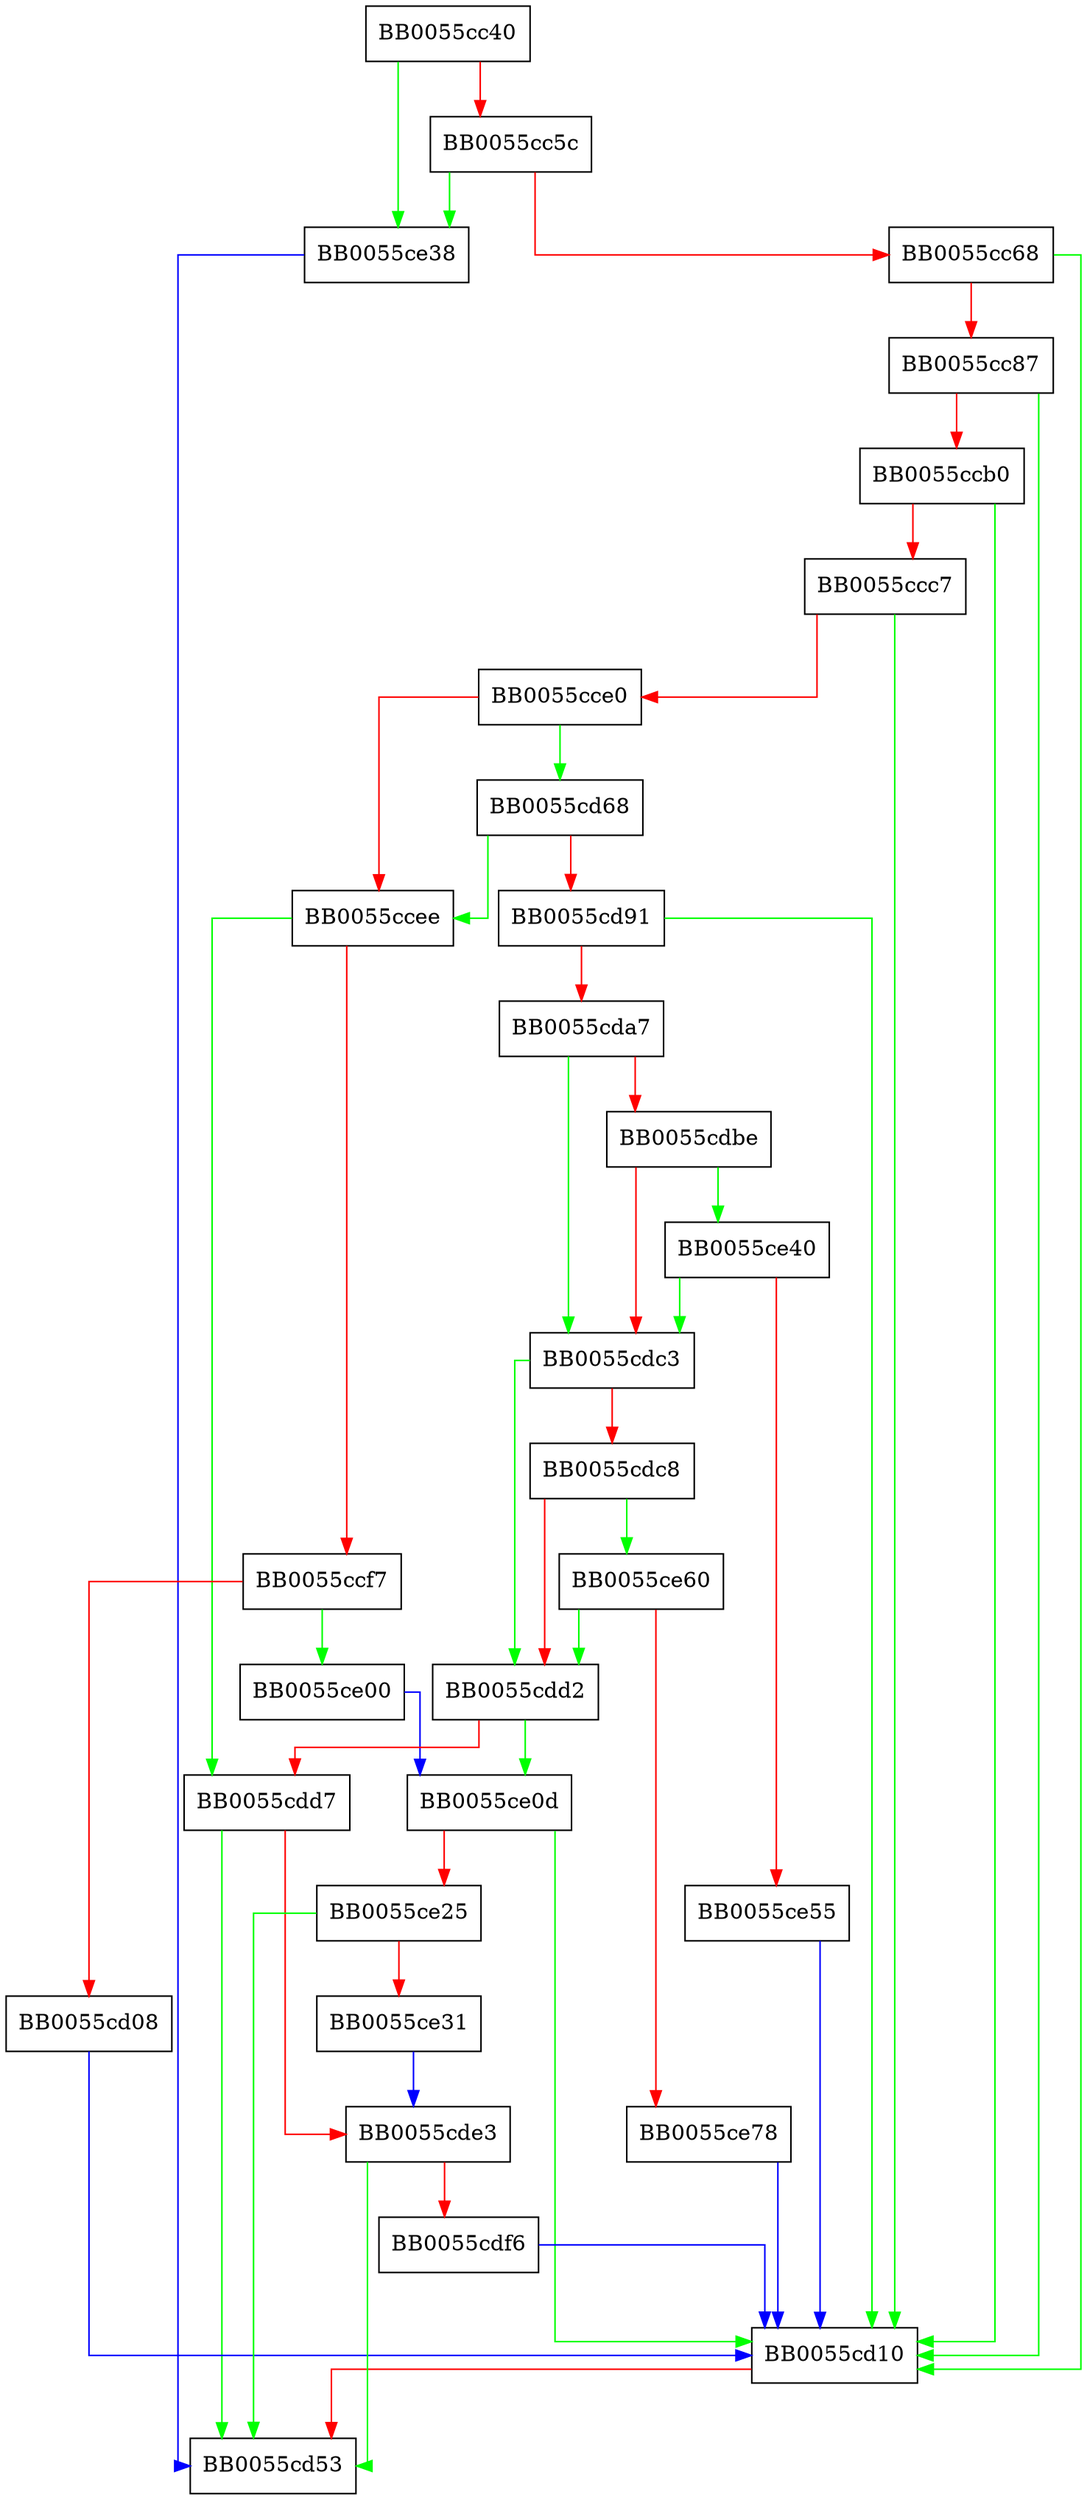 digraph ossl_cmp_error_new {
  node [shape="box"];
  graph [splines=ortho];
  BB0055cc40 -> BB0055ce38 [color="green"];
  BB0055cc40 -> BB0055cc5c [color="red"];
  BB0055cc5c -> BB0055ce38 [color="green"];
  BB0055cc5c -> BB0055cc68 [color="red"];
  BB0055cc68 -> BB0055cd10 [color="green"];
  BB0055cc68 -> BB0055cc87 [color="red"];
  BB0055cc87 -> BB0055cd10 [color="green"];
  BB0055cc87 -> BB0055ccb0 [color="red"];
  BB0055ccb0 -> BB0055cd10 [color="green"];
  BB0055ccb0 -> BB0055ccc7 [color="red"];
  BB0055ccc7 -> BB0055cd10 [color="green"];
  BB0055ccc7 -> BB0055cce0 [color="red"];
  BB0055cce0 -> BB0055cd68 [color="green"];
  BB0055cce0 -> BB0055ccee [color="red"];
  BB0055ccee -> BB0055cdd7 [color="green"];
  BB0055ccee -> BB0055ccf7 [color="red"];
  BB0055ccf7 -> BB0055ce00 [color="green"];
  BB0055ccf7 -> BB0055cd08 [color="red"];
  BB0055cd08 -> BB0055cd10 [color="blue"];
  BB0055cd10 -> BB0055cd53 [color="red"];
  BB0055cd68 -> BB0055ccee [color="green"];
  BB0055cd68 -> BB0055cd91 [color="red"];
  BB0055cd91 -> BB0055cd10 [color="green"];
  BB0055cd91 -> BB0055cda7 [color="red"];
  BB0055cda7 -> BB0055cdc3 [color="green"];
  BB0055cda7 -> BB0055cdbe [color="red"];
  BB0055cdbe -> BB0055ce40 [color="green"];
  BB0055cdbe -> BB0055cdc3 [color="red"];
  BB0055cdc3 -> BB0055cdd2 [color="green"];
  BB0055cdc3 -> BB0055cdc8 [color="red"];
  BB0055cdc8 -> BB0055ce60 [color="green"];
  BB0055cdc8 -> BB0055cdd2 [color="red"];
  BB0055cdd2 -> BB0055ce0d [color="green"];
  BB0055cdd2 -> BB0055cdd7 [color="red"];
  BB0055cdd7 -> BB0055cd53 [color="green"];
  BB0055cdd7 -> BB0055cde3 [color="red"];
  BB0055cde3 -> BB0055cd53 [color="green"];
  BB0055cde3 -> BB0055cdf6 [color="red"];
  BB0055cdf6 -> BB0055cd10 [color="blue"];
  BB0055ce00 -> BB0055ce0d [color="blue"];
  BB0055ce0d -> BB0055cd10 [color="green"];
  BB0055ce0d -> BB0055ce25 [color="red"];
  BB0055ce25 -> BB0055cd53 [color="green"];
  BB0055ce25 -> BB0055ce31 [color="red"];
  BB0055ce31 -> BB0055cde3 [color="blue"];
  BB0055ce38 -> BB0055cd53 [color="blue"];
  BB0055ce40 -> BB0055cdc3 [color="green"];
  BB0055ce40 -> BB0055ce55 [color="red"];
  BB0055ce55 -> BB0055cd10 [color="blue"];
  BB0055ce60 -> BB0055cdd2 [color="green"];
  BB0055ce60 -> BB0055ce78 [color="red"];
  BB0055ce78 -> BB0055cd10 [color="blue"];
}